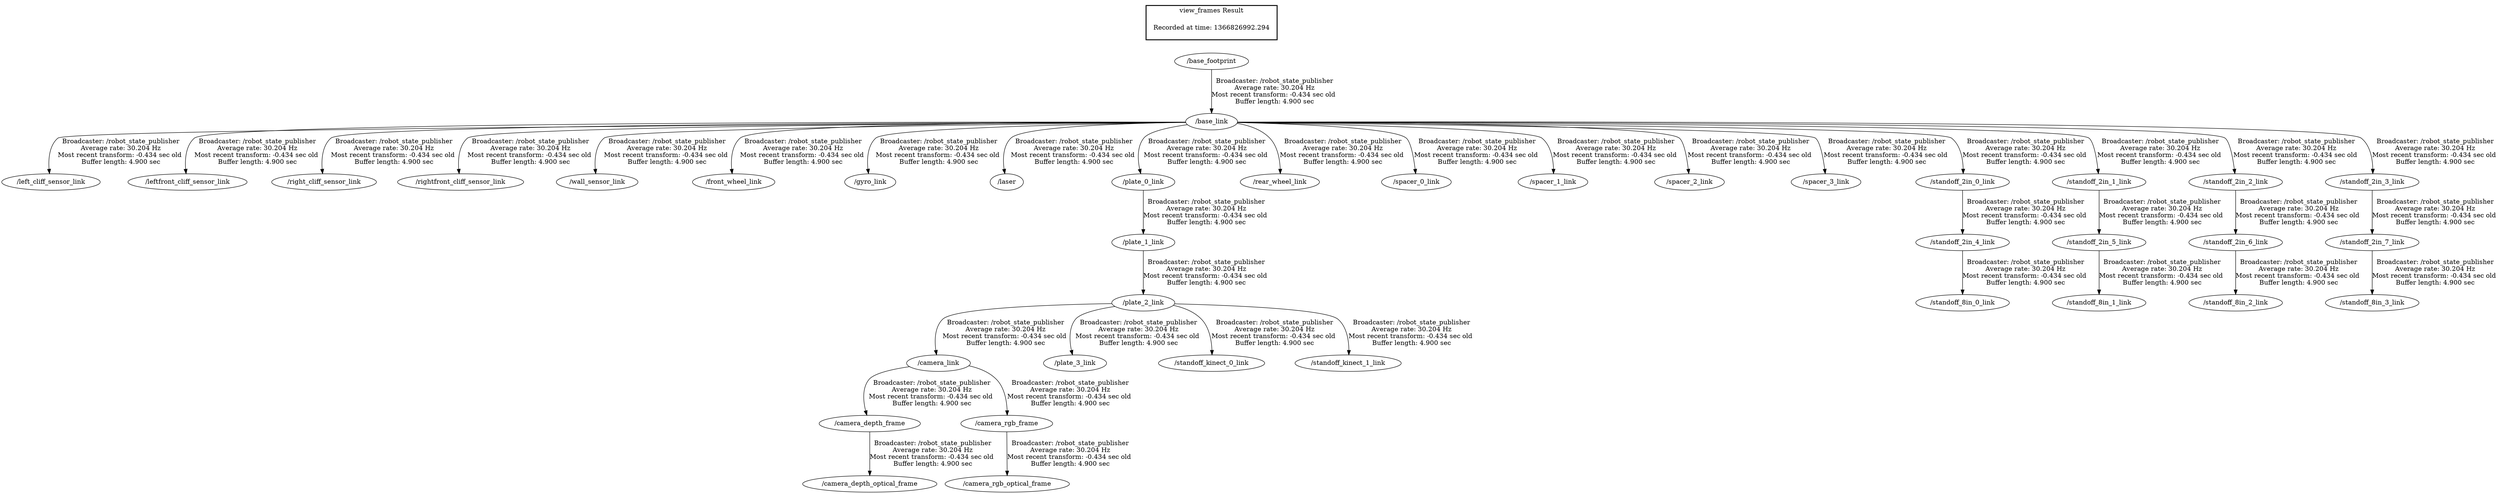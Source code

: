 digraph G {
"/plate_2_link" -> "/camera_link"[label="Broadcaster: /robot_state_publisher\nAverage rate: 30.204 Hz\nMost recent transform: -0.434 sec old \nBuffer length: 4.900 sec\n"];
"/plate_1_link" -> "/plate_2_link"[label="Broadcaster: /robot_state_publisher\nAverage rate: 30.204 Hz\nMost recent transform: -0.434 sec old \nBuffer length: 4.900 sec\n"];
"/base_footprint" -> "/base_link"[label="Broadcaster: /robot_state_publisher\nAverage rate: 30.204 Hz\nMost recent transform: -0.434 sec old \nBuffer length: 4.900 sec\n"];
"/base_link" -> "/left_cliff_sensor_link"[label="Broadcaster: /robot_state_publisher\nAverage rate: 30.204 Hz\nMost recent transform: -0.434 sec old \nBuffer length: 4.900 sec\n"];
"/base_link" -> "/leftfront_cliff_sensor_link"[label="Broadcaster: /robot_state_publisher\nAverage rate: 30.204 Hz\nMost recent transform: -0.434 sec old \nBuffer length: 4.900 sec\n"];
"/base_link" -> "/right_cliff_sensor_link"[label="Broadcaster: /robot_state_publisher\nAverage rate: 30.204 Hz\nMost recent transform: -0.434 sec old \nBuffer length: 4.900 sec\n"];
"/base_link" -> "/rightfront_cliff_sensor_link"[label="Broadcaster: /robot_state_publisher\nAverage rate: 30.204 Hz\nMost recent transform: -0.434 sec old \nBuffer length: 4.900 sec\n"];
"/base_link" -> "/wall_sensor_link"[label="Broadcaster: /robot_state_publisher\nAverage rate: 30.204 Hz\nMost recent transform: -0.434 sec old \nBuffer length: 4.900 sec\n"];
"/camera_link" -> "/camera_depth_frame"[label="Broadcaster: /robot_state_publisher\nAverage rate: 30.204 Hz\nMost recent transform: -0.434 sec old \nBuffer length: 4.900 sec\n"];
"/camera_depth_frame" -> "/camera_depth_optical_frame"[label="Broadcaster: /robot_state_publisher\nAverage rate: 30.204 Hz\nMost recent transform: -0.434 sec old \nBuffer length: 4.900 sec\n"];
"/camera_link" -> "/camera_rgb_frame"[label="Broadcaster: /robot_state_publisher\nAverage rate: 30.204 Hz\nMost recent transform: -0.434 sec old \nBuffer length: 4.900 sec\n"];
"/camera_rgb_frame" -> "/camera_rgb_optical_frame"[label="Broadcaster: /robot_state_publisher\nAverage rate: 30.204 Hz\nMost recent transform: -0.434 sec old \nBuffer length: 4.900 sec\n"];
"/base_link" -> "/front_wheel_link"[label="Broadcaster: /robot_state_publisher\nAverage rate: 30.204 Hz\nMost recent transform: -0.434 sec old \nBuffer length: 4.900 sec\n"];
"/base_link" -> "/gyro_link"[label="Broadcaster: /robot_state_publisher\nAverage rate: 30.204 Hz\nMost recent transform: -0.434 sec old \nBuffer length: 4.900 sec\n"];
"/base_link" -> "/laser"[label="Broadcaster: /robot_state_publisher\nAverage rate: 30.204 Hz\nMost recent transform: -0.434 sec old \nBuffer length: 4.900 sec\n"];
"/base_link" -> "/plate_0_link"[label="Broadcaster: /robot_state_publisher\nAverage rate: 30.204 Hz\nMost recent transform: -0.434 sec old \nBuffer length: 4.900 sec\n"];
"/plate_0_link" -> "/plate_1_link"[label="Broadcaster: /robot_state_publisher\nAverage rate: 30.204 Hz\nMost recent transform: -0.434 sec old \nBuffer length: 4.900 sec\n"];
"/plate_2_link" -> "/plate_3_link"[label="Broadcaster: /robot_state_publisher\nAverage rate: 30.204 Hz\nMost recent transform: -0.434 sec old \nBuffer length: 4.900 sec\n"];
"/base_link" -> "/rear_wheel_link"[label="Broadcaster: /robot_state_publisher\nAverage rate: 30.204 Hz\nMost recent transform: -0.434 sec old \nBuffer length: 4.900 sec\n"];
"/base_link" -> "/spacer_0_link"[label="Broadcaster: /robot_state_publisher\nAverage rate: 30.204 Hz\nMost recent transform: -0.434 sec old \nBuffer length: 4.900 sec\n"];
"/base_link" -> "/spacer_1_link"[label="Broadcaster: /robot_state_publisher\nAverage rate: 30.204 Hz\nMost recent transform: -0.434 sec old \nBuffer length: 4.900 sec\n"];
"/base_link" -> "/spacer_2_link"[label="Broadcaster: /robot_state_publisher\nAverage rate: 30.204 Hz\nMost recent transform: -0.434 sec old \nBuffer length: 4.900 sec\n"];
"/base_link" -> "/spacer_3_link"[label="Broadcaster: /robot_state_publisher\nAverage rate: 30.204 Hz\nMost recent transform: -0.434 sec old \nBuffer length: 4.900 sec\n"];
"/base_link" -> "/standoff_2in_0_link"[label="Broadcaster: /robot_state_publisher\nAverage rate: 30.204 Hz\nMost recent transform: -0.434 sec old \nBuffer length: 4.900 sec\n"];
"/base_link" -> "/standoff_2in_1_link"[label="Broadcaster: /robot_state_publisher\nAverage rate: 30.204 Hz\nMost recent transform: -0.434 sec old \nBuffer length: 4.900 sec\n"];
"/base_link" -> "/standoff_2in_2_link"[label="Broadcaster: /robot_state_publisher\nAverage rate: 30.204 Hz\nMost recent transform: -0.434 sec old \nBuffer length: 4.900 sec\n"];
"/base_link" -> "/standoff_2in_3_link"[label="Broadcaster: /robot_state_publisher\nAverage rate: 30.204 Hz\nMost recent transform: -0.434 sec old \nBuffer length: 4.900 sec\n"];
"/standoff_2in_0_link" -> "/standoff_2in_4_link"[label="Broadcaster: /robot_state_publisher\nAverage rate: 30.204 Hz\nMost recent transform: -0.434 sec old \nBuffer length: 4.900 sec\n"];
"/standoff_2in_1_link" -> "/standoff_2in_5_link"[label="Broadcaster: /robot_state_publisher\nAverage rate: 30.204 Hz\nMost recent transform: -0.434 sec old \nBuffer length: 4.900 sec\n"];
"/standoff_2in_2_link" -> "/standoff_2in_6_link"[label="Broadcaster: /robot_state_publisher\nAverage rate: 30.204 Hz\nMost recent transform: -0.434 sec old \nBuffer length: 4.900 sec\n"];
"/standoff_2in_3_link" -> "/standoff_2in_7_link"[label="Broadcaster: /robot_state_publisher\nAverage rate: 30.204 Hz\nMost recent transform: -0.434 sec old \nBuffer length: 4.900 sec\n"];
"/standoff_2in_4_link" -> "/standoff_8in_0_link"[label="Broadcaster: /robot_state_publisher\nAverage rate: 30.204 Hz\nMost recent transform: -0.434 sec old \nBuffer length: 4.900 sec\n"];
"/standoff_2in_5_link" -> "/standoff_8in_1_link"[label="Broadcaster: /robot_state_publisher\nAverage rate: 30.204 Hz\nMost recent transform: -0.434 sec old \nBuffer length: 4.900 sec\n"];
"/standoff_2in_6_link" -> "/standoff_8in_2_link"[label="Broadcaster: /robot_state_publisher\nAverage rate: 30.204 Hz\nMost recent transform: -0.434 sec old \nBuffer length: 4.900 sec\n"];
"/standoff_2in_7_link" -> "/standoff_8in_3_link"[label="Broadcaster: /robot_state_publisher\nAverage rate: 30.204 Hz\nMost recent transform: -0.434 sec old \nBuffer length: 4.900 sec\n"];
"/plate_2_link" -> "/standoff_kinect_0_link"[label="Broadcaster: /robot_state_publisher\nAverage rate: 30.204 Hz\nMost recent transform: -0.434 sec old \nBuffer length: 4.900 sec\n"];
"/plate_2_link" -> "/standoff_kinect_1_link"[label="Broadcaster: /robot_state_publisher\nAverage rate: 30.204 Hz\nMost recent transform: -0.434 sec old \nBuffer length: 4.900 sec\n"];
edge [style=invis];
 subgraph cluster_legend { style=bold; color=black; label ="view_frames Result";
"Recorded at time: 1366826992.294"[ shape=plaintext ] ;
 }->"/base_footprint";
}